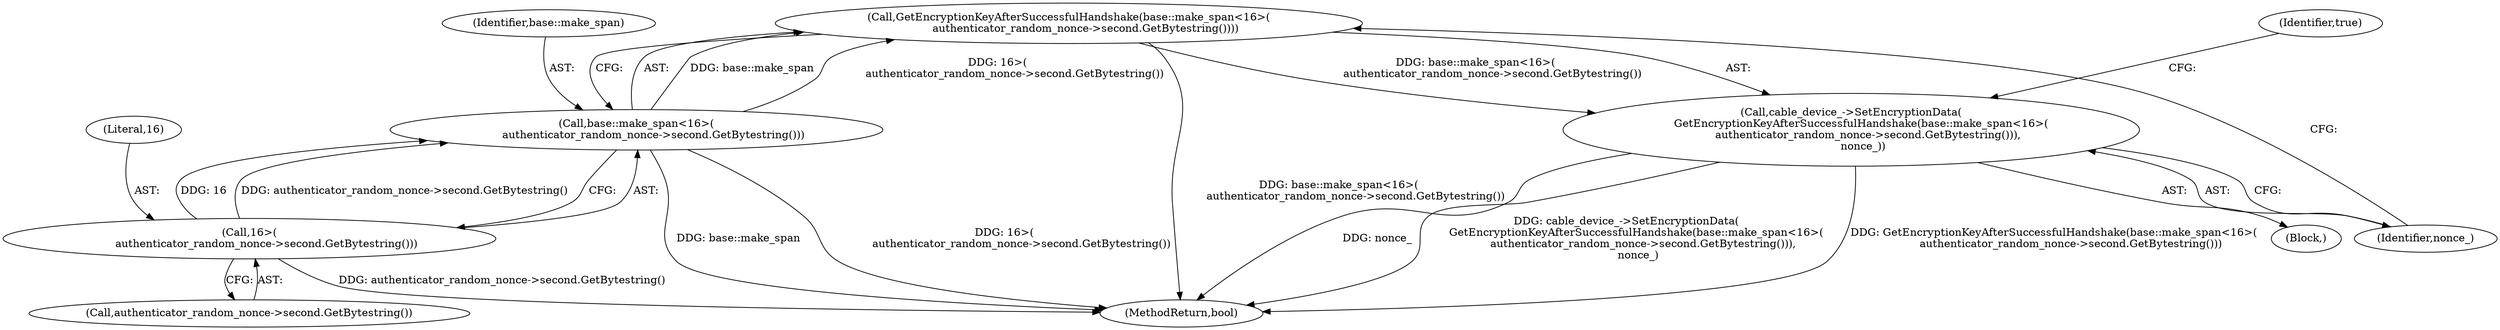 digraph "0_Chrome_9cfe470d793da6e09b966d435c8fa2ba1625d5fe_0@API" {
"1000194" [label="(Call,GetEncryptionKeyAfterSuccessfulHandshake(base::make_span<16>(\n          authenticator_random_nonce->second.GetBytestring())))"];
"1000195" [label="(Call,base::make_span<16>(\n          authenticator_random_nonce->second.GetBytestring()))"];
"1000197" [label="(Call,16>(\n          authenticator_random_nonce->second.GetBytestring()))"];
"1000193" [label="(Call,cable_device_->SetEncryptionData(\n      GetEncryptionKeyAfterSuccessfulHandshake(base::make_span<16>(\n          authenticator_random_nonce->second.GetBytestring())),\n       nonce_))"];
"1000203" [label="(MethodReturn,bool)"];
"1000199" [label="(Call,authenticator_random_nonce->second.GetBytestring())"];
"1000194" [label="(Call,GetEncryptionKeyAfterSuccessfulHandshake(base::make_span<16>(\n          authenticator_random_nonce->second.GetBytestring())))"];
"1000193" [label="(Call,cable_device_->SetEncryptionData(\n      GetEncryptionKeyAfterSuccessfulHandshake(base::make_span<16>(\n          authenticator_random_nonce->second.GetBytestring())),\n       nonce_))"];
"1000196" [label="(Identifier,base::make_span)"];
"1000200" [label="(Identifier,nonce_)"];
"1000102" [label="(Block,)"];
"1000197" [label="(Call,16>(\n          authenticator_random_nonce->second.GetBytestring()))"];
"1000202" [label="(Identifier,true)"];
"1000198" [label="(Literal,16)"];
"1000195" [label="(Call,base::make_span<16>(\n          authenticator_random_nonce->second.GetBytestring()))"];
"1000194" -> "1000193"  [label="AST: "];
"1000194" -> "1000195"  [label="CFG: "];
"1000195" -> "1000194"  [label="AST: "];
"1000200" -> "1000194"  [label="CFG: "];
"1000194" -> "1000203"  [label="DDG: base::make_span<16>(\n          authenticator_random_nonce->second.GetBytestring())"];
"1000194" -> "1000193"  [label="DDG: base::make_span<16>(\n          authenticator_random_nonce->second.GetBytestring())"];
"1000195" -> "1000194"  [label="DDG: base::make_span"];
"1000195" -> "1000194"  [label="DDG: 16>(\n          authenticator_random_nonce->second.GetBytestring())"];
"1000195" -> "1000197"  [label="CFG: "];
"1000196" -> "1000195"  [label="AST: "];
"1000197" -> "1000195"  [label="AST: "];
"1000195" -> "1000203"  [label="DDG: 16>(\n          authenticator_random_nonce->second.GetBytestring())"];
"1000195" -> "1000203"  [label="DDG: base::make_span"];
"1000197" -> "1000195"  [label="DDG: 16"];
"1000197" -> "1000195"  [label="DDG: authenticator_random_nonce->second.GetBytestring()"];
"1000197" -> "1000199"  [label="CFG: "];
"1000198" -> "1000197"  [label="AST: "];
"1000199" -> "1000197"  [label="AST: "];
"1000197" -> "1000203"  [label="DDG: authenticator_random_nonce->second.GetBytestring()"];
"1000193" -> "1000102"  [label="AST: "];
"1000193" -> "1000200"  [label="CFG: "];
"1000200" -> "1000193"  [label="AST: "];
"1000202" -> "1000193"  [label="CFG: "];
"1000193" -> "1000203"  [label="DDG: GetEncryptionKeyAfterSuccessfulHandshake(base::make_span<16>(\n          authenticator_random_nonce->second.GetBytestring()))"];
"1000193" -> "1000203"  [label="DDG: nonce_"];
"1000193" -> "1000203"  [label="DDG: cable_device_->SetEncryptionData(\n      GetEncryptionKeyAfterSuccessfulHandshake(base::make_span<16>(\n          authenticator_random_nonce->second.GetBytestring())),\n       nonce_)"];
}
